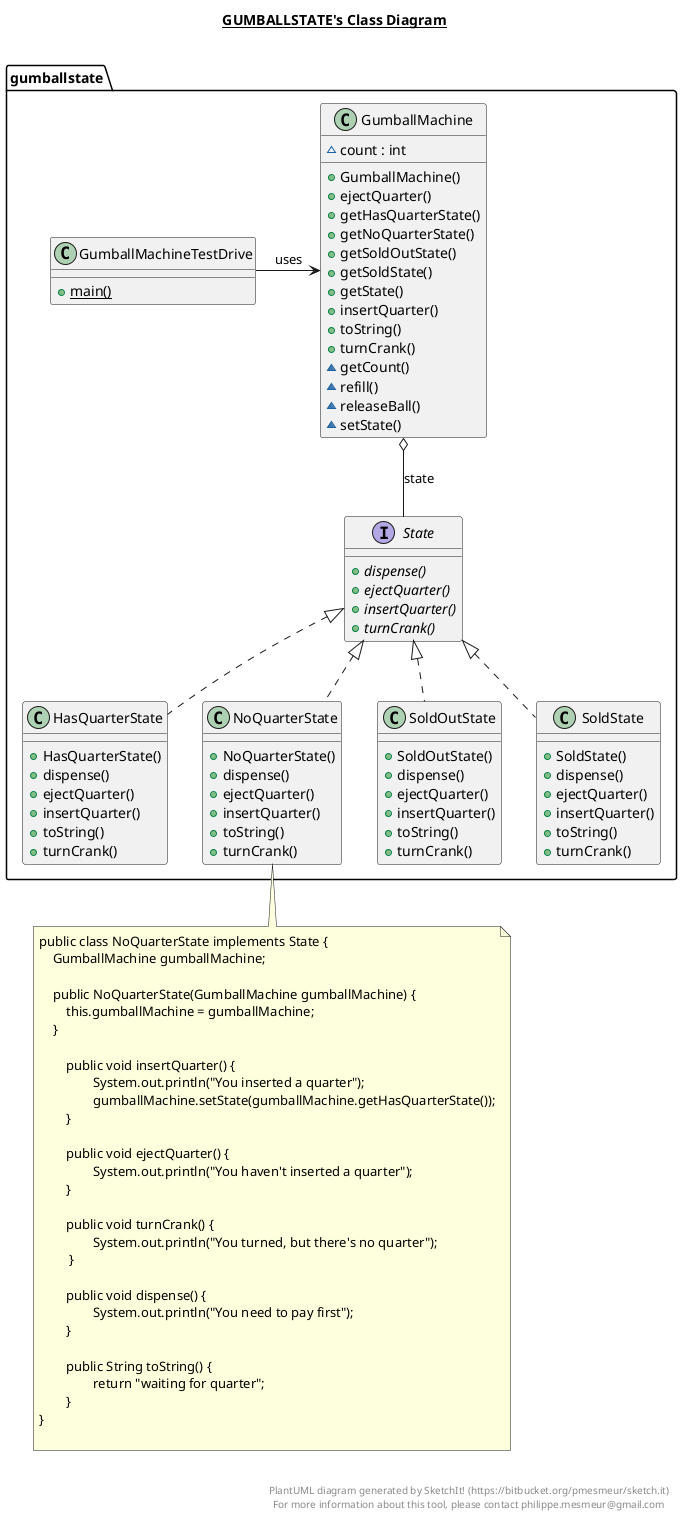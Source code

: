 @startuml

title __GUMBALLSTATE's Class Diagram__\n


      class gumballstate.GumballMachine {
          ~ count : int
          + GumballMachine()
          + ejectQuarter()
          + getHasQuarterState()
          + getNoQuarterState()
          + getSoldOutState()
          + getSoldState()
          + getState()
          + insertQuarter()
          + toString()
          + turnCrank()
          ~ getCount()
          ~ refill()
          ~ releaseBall()
          ~ setState()
      }

      class gumballstate.GumballMachineTestDrive {
          {static} + main()
      }

      class gumballstate.HasQuarterState {
          + HasQuarterState()
          + dispense()
          + ejectQuarter()
          + insertQuarter()
          + toString()
          + turnCrank()
      }

      class gumballstate.NoQuarterState {
          + NoQuarterState()
          + dispense()
          + ejectQuarter()
          + insertQuarter()
          + toString()
          + turnCrank()
      }

      class gumballstate.SoldOutState {
          + SoldOutState()
          + dispense()
          + ejectQuarter()
          + insertQuarter()
          + toString()
          + turnCrank()
      }

      class gumballstate.SoldState {
          + SoldState()
          + dispense()
          + ejectQuarter()
          + insertQuarter()
          + toString()
          + turnCrank()
      }

      interface gumballstate.State {
          {abstract} + dispense()
          {abstract} + ejectQuarter()
          {abstract} + insertQuarter()
          {abstract} + turnCrank()
      }


  gumballstate.GumballMachine o-- gumballstate.State : state
  gumballstate.HasQuarterState .up.|> gumballstate.State


  gumballstate.SoldOutState .up.|> gumballstate.State

  gumballstate.SoldState .up.|> gumballstate.State
 gumballstate.NoQuarterState .up.|> gumballstate.State

gumballstate.GumballMachineTestDrive -right-> gumballstate.GumballMachine: uses


note bottom of gumballstate.NoQuarterState
public class NoQuarterState implements State {
    GumballMachine gumballMachine;

    public NoQuarterState(GumballMachine gumballMachine) {
        this.gumballMachine = gumballMachine;
    }

	public void insertQuarter() {
		System.out.println("You inserted a quarter");
		gumballMachine.setState(gumballMachine.getHasQuarterState());
	}

	public void ejectQuarter() {
		System.out.println("You haven't inserted a quarter");
	}

	public void turnCrank() {
		System.out.println("You turned, but there's no quarter");
	 }

	public void dispense() {
		System.out.println("You need to pay first");
	}

	public String toString() {
		return "waiting for quarter";
	}
}

end note
right footer


PlantUML diagram generated by SketchIt! (https://bitbucket.org/pmesmeur/sketch.it)
For more information about this tool, please contact philippe.mesmeur@gmail.com
endfooter

@enduml
